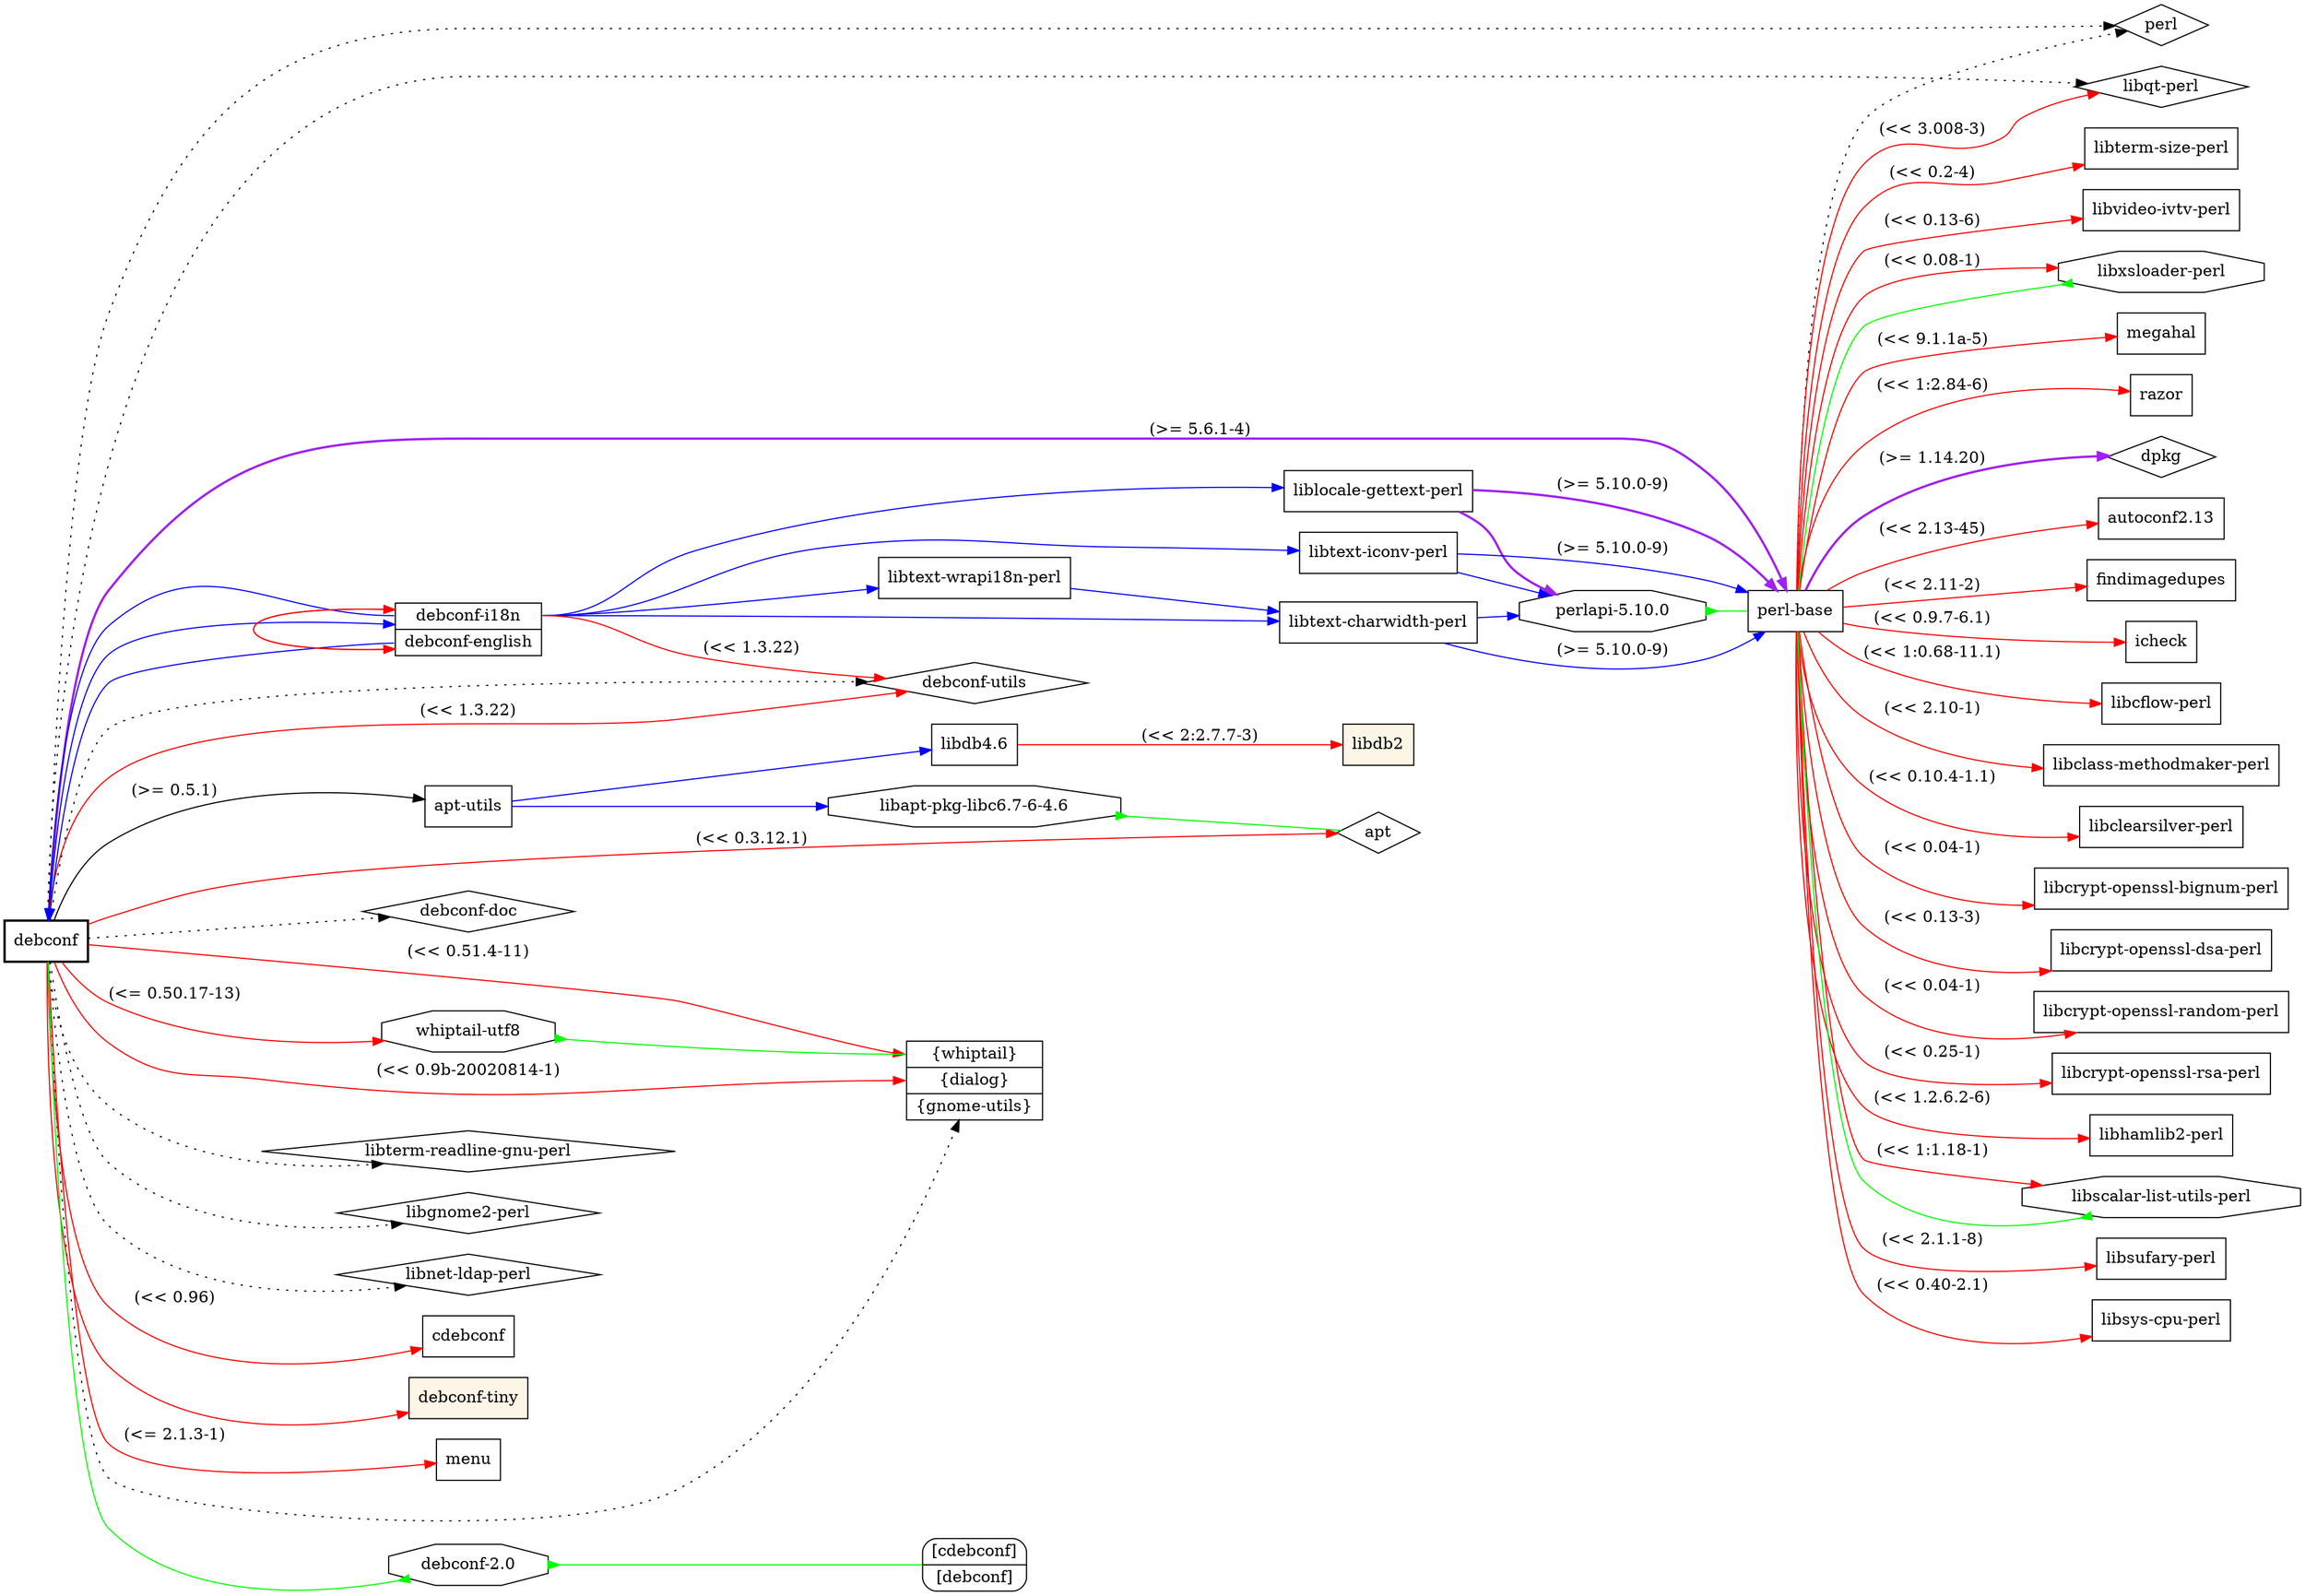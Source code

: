 digraph "debconf" {
	rankdir=LR;
	node [shape=box];
	"debconf" -> "perl-base" [color=purple,style=bold,label="(>= 5.6.1-4)"];
	"perl-base" -> "dpkg" [color=purple,style=bold,label="(>= 1.14.20)"];
	"perl-base" -> "perl" [style=dotted];
	"perl-base" -> "autoconf2.13" [color=red,label="(<< 2.13-45)"];
	"perl-base" -> "findimagedupes" [color=red,label="(<< 2.11-2)"];
	"perl-base" -> "icheck" [color=red,label="(<< 0.9.7-6.1)"];
	"perl-base" -> "libcflow-perl" [color=red,label="(<< 1:0.68-11.1)"];
	"perl-base" -> "libclass-methodmaker-perl" [color=red,label="(<< 2.10-1)"];
	"perl-base" -> "libclearsilver-perl" [color=red,label="(<< 0.10.4-1.1)"];
	"perl-base" -> "libcrypt-openssl-bignum-perl" [color=red,label="(<< 0.04-1)"];
	"perl-base" -> "libcrypt-openssl-dsa-perl" [color=red,label="(<< 0.13-3)"];
	"perl-base" -> "libcrypt-openssl-random-perl" [color=red,label="(<< 0.04-1)"];
	"perl-base" -> "libcrypt-openssl-rsa-perl" [color=red,label="(<< 0.25-1)"];
	"perl-base" -> "libhamlib2-perl" [color=red,label="(<< 1.2.6.2-6)"];
	"perl-base" -> "libqt-perl" [color=red,label="(<< 3.008-3)"];
	"perl-base" -> "libscalar-list-utils-perl" [color=red,label="(<< 1:1.18-1)"];
	"perl-base" -> "libsufary-perl" [color=red,label="(<< 2.1.1-8)"];
	"perl-base" -> "libsys-cpu-perl" [color=red,label="(<< 0.40-2.1)"];
	"perl-base" -> "libterm-size-perl" [color=red,label="(<< 0.2-4)"];
	"perl-base" -> "libvideo-ivtv-perl" [color=red,label="(<< 0.13-6)"];
	"perl-base" -> "libxsloader-perl" [color=red,label="(<< 0.08-1)"];
	"perl-base" -> "megahal" [color=red,label="(<< 9.1.1a-5)"];
	"perl-base" -> "razor" [color=red,label="(<< 1:2.84-6)"];
	"debconf" -> "alt1" [color=blue];
	"alt1":"debconf-i18n" -> "debconf" [color=blue];
	"alt1":"debconf-i18n" -> "liblocale-gettext-perl" [color=blue];
	"liblocale-gettext-perl" -> "perl-base" [color=purple,style=bold,label="(>= 5.10.0-9)"];
	"liblocale-gettext-perl" -> "perlapi-5.10.0" [color=purple,style=bold];
	"perlapi-5.10.0" -> "perl-base" [dir=back,arrowtail=inv,color=green];
	"perlapi-5.10.0" [shape=octagon];
	"alt1":"debconf-i18n" -> "libtext-iconv-perl" [color=blue];
	"libtext-iconv-perl" -> "perl-base" [color=blue,label="(>= 5.10.0-9)"];
	"libtext-iconv-perl" -> "perlapi-5.10.0" [color=blue];
	"alt1":"debconf-i18n" -> "libtext-wrapi18n-perl" [color=blue];
	"libtext-wrapi18n-perl" -> "libtext-charwidth-perl" [color=blue];
	"libtext-charwidth-perl" -> "perl-base" [color=blue,label="(>= 5.10.0-9)"];
	"libtext-charwidth-perl" -> "perlapi-5.10.0" [color=blue];
	"alt1":"debconf-i18n" -> "libtext-charwidth-perl" [color=blue];
	"alt1":"debconf-i18n" -> "alt1":"debconf-english" [color=red];
	"alt1":"debconf-i18n" -> "debconf-utils" [color=red,label="(<< 1.3.22)"];
	"alt1":"debconf-english" -> "debconf" [color=blue];
	"alt1":"debconf-english" -> "alt1":"debconf-i18n" [color=red];
	"debconf" -> "apt-utils" [label="(>= 0.5.1)"];
	"apt-utils" -> "libapt-pkg-libc6.7-6-4.6" [color=blue];
	"libapt-pkg-libc6.7-6-4.6" -> "apt" [dir=back,arrowtail=inv,color=green];
	"libapt-pkg-libc6.7-6-4.6" [shape=octagon];
	"apt-utils" -> "libdb4.6" [color=blue];
	"libdb4.6" -> "libdb2" [color=red,label="(<< 2:2.7.7-3)"];
	"debconf" -> "debconf-doc" [style=dotted];
	"debconf" -> "debconf-utils" [style=dotted];
	"debconf" -> "alt2" [style=dotted];
	"debconf" -> "libterm-readline-gnu-perl" [style=dotted];
	"debconf" -> "libgnome2-perl" [style=dotted];
	"debconf" -> "libqt-perl" [style=dotted];
	"debconf" -> "libnet-ldap-perl" [style=dotted];
	"debconf" -> "perl" [style=dotted];
	"debconf" -> "apt" [color=red,label="(<< 0.3.12.1)"];
	"debconf" -> "cdebconf" [color=red,label="(<< 0.96)"];
	"debconf" -> "debconf-tiny" [color=red];
	"debconf" -> "debconf-utils" [color=red,label="(<< 1.3.22)"];
	"debconf" -> "alt2":"dialog" [color=red,label="(<< 0.9b-20020814-1)"];
	"debconf" -> "menu" [color=red,label="(<= 2.1.3-1)"];
	"debconf" -> "alt2":"whiptail" [color=red,label="(<< 0.51.4-11)"];
	"debconf" -> "whiptail-utf8" [color=red,label="(<= 0.50.17-13)"];
	"debconf" -> "debconf-2.0" [arrowhead=inv,color=green];
	"debconf-2.0" -> virt1 [dir=back,arrowtail=inv,color=green];
	"debconf-2.0" [shape=octagon];
	"debconf" [style="setlinewidth(2)"]
	"debconf-tiny" [style=filled,fillcolor=oldlace];
	"libdb2" [style=filled,fillcolor=oldlace];
	"libscalar-list-utils-perl" -> "perl-base" [dir=back,arrowtail=inv,color=green];
	"libscalar-list-utils-perl" [shape=octagon];
	"libxsloader-perl" -> "perl-base" [dir=back,arrowtail=inv,color=green];
	"libxsloader-perl" [shape=octagon];
	"whiptail-utf8" -> "alt2":"whiptail" [dir=back,arrowtail=inv,color=green];
	"whiptail-utf8" [shape=octagon];
	alt1 [
		shape = "record"
		label = "<debconf-i18n> debconf-i18n | <debconf-english> debconf-english"
	]
	alt2 [
		shape = "record"
		label = "<whiptail> \{whiptail\} | <dialog> \{dialog\} | <gnome-utils> \{gnome-utils\}"
	]
	virt1 [
		shape = "record"
		style = "rounded"
		label = "<cdebconf> [cdebconf] | <debconf> [debconf]"
	]
	"apt" [shape=diamond];
	"debconf-doc" [shape=diamond];
	"debconf-utils" [shape=diamond];
	"dpkg" [shape=diamond];
	"libgnome2-perl" [shape=diamond];
	"libnet-ldap-perl" [shape=diamond];
	"libqt-perl" [shape=diamond];
	"libterm-readline-gnu-perl" [shape=diamond];
	"perl" [shape=diamond];
}
// Excluded dependencies:
// libc6 libgcc1 libstdc++6
